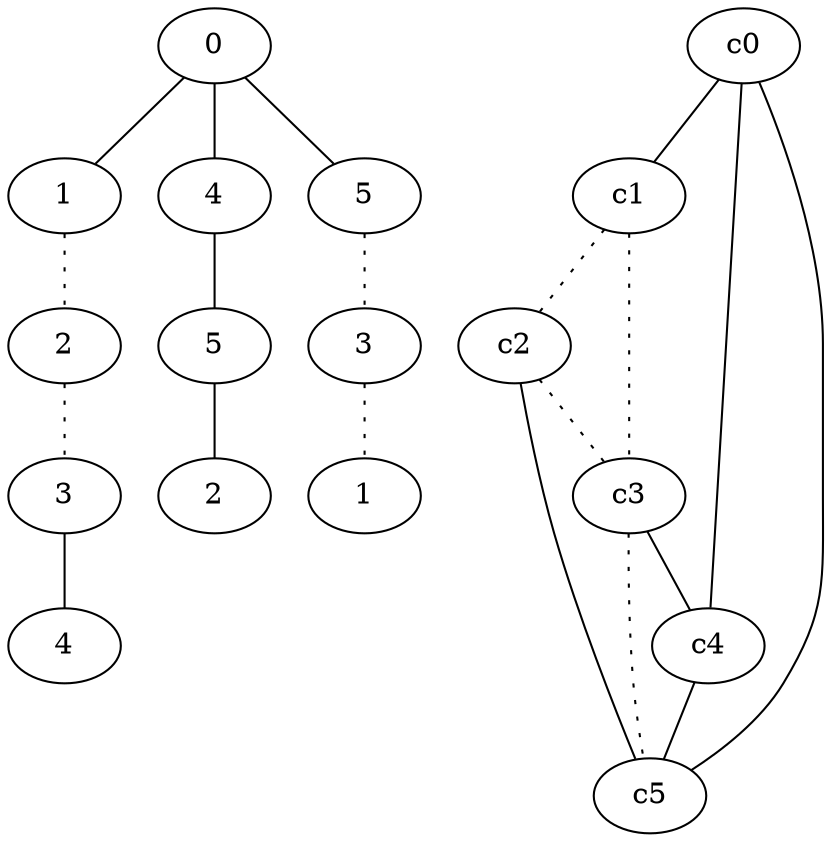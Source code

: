 graph {
a0[label=0];
a1[label=1];
a2[label=2];
a3[label=3];
a4[label=4];
a5[label=4];
a6[label=5];
a7[label=2];
a8[label=5];
a9[label=3];
a10[label=1];
a0 -- a1;
a0 -- a5;
a0 -- a8;
a1 -- a2 [style=dotted];
a2 -- a3 [style=dotted];
a3 -- a4;
a5 -- a6;
a6 -- a7;
a8 -- a9 [style=dotted];
a9 -- a10 [style=dotted];
c0 -- c1;
c0 -- c4;
c0 -- c5;
c1 -- c2 [style=dotted];
c1 -- c3 [style=dotted];
c2 -- c3 [style=dotted];
c2 -- c5;
c3 -- c4;
c3 -- c5 [style=dotted];
c4 -- c5;
}
